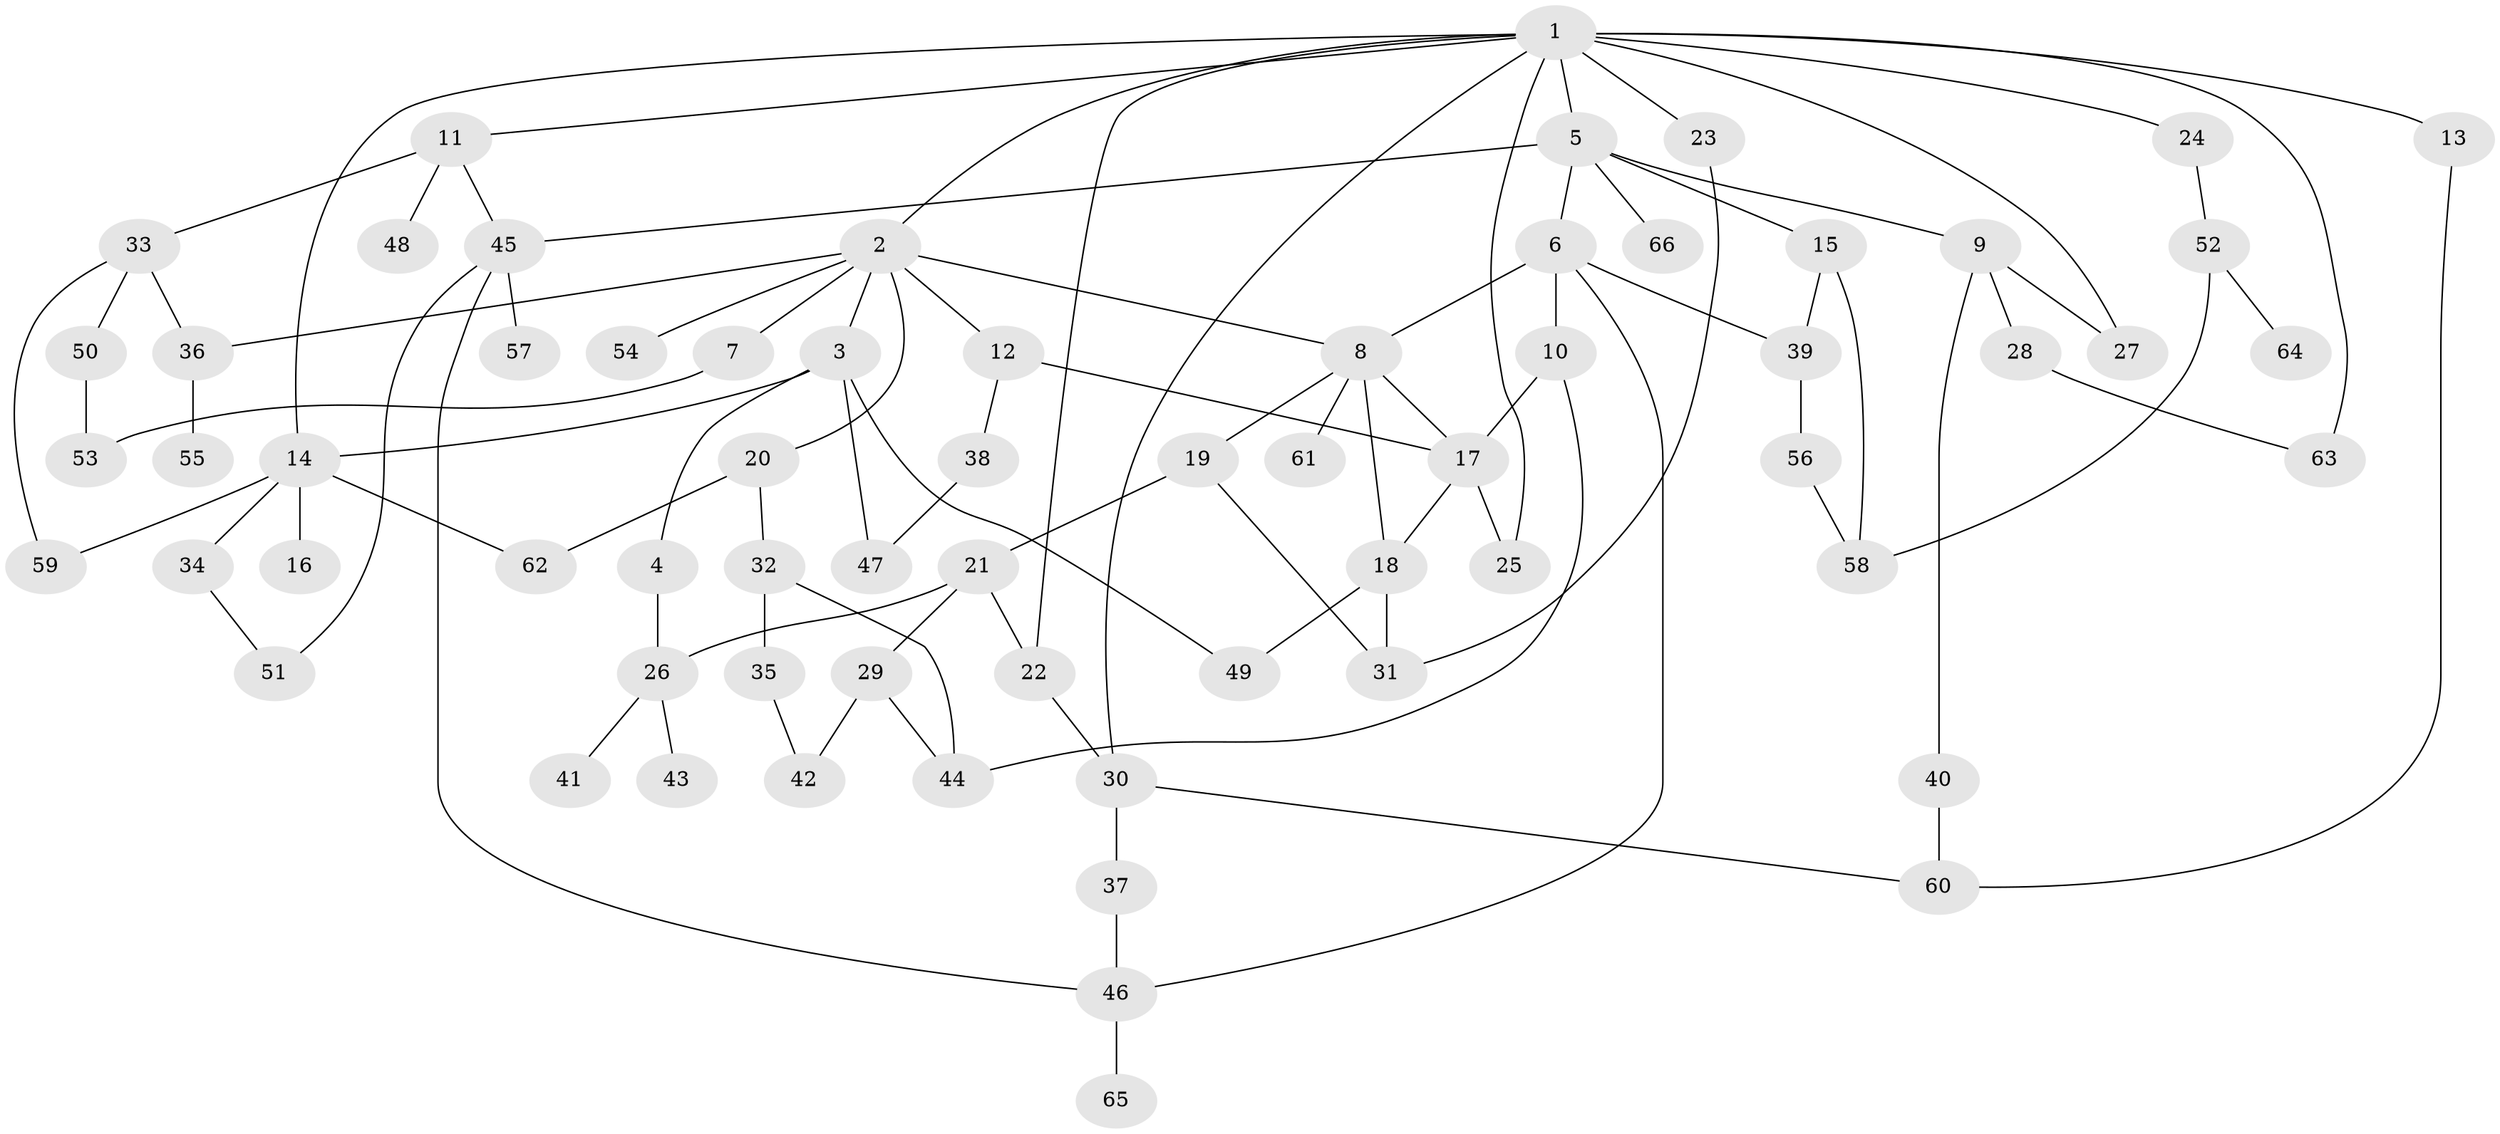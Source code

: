 // coarse degree distribution, {17: 0.022727272727272728, 5: 0.11363636363636363, 4: 0.13636363636363635, 7: 0.045454545454545456, 2: 0.2727272727272727, 3: 0.22727272727272727, 1: 0.18181818181818182}
// Generated by graph-tools (version 1.1) at 2025/51/02/27/25 19:51:36]
// undirected, 66 vertices, 96 edges
graph export_dot {
graph [start="1"]
  node [color=gray90,style=filled];
  1;
  2;
  3;
  4;
  5;
  6;
  7;
  8;
  9;
  10;
  11;
  12;
  13;
  14;
  15;
  16;
  17;
  18;
  19;
  20;
  21;
  22;
  23;
  24;
  25;
  26;
  27;
  28;
  29;
  30;
  31;
  32;
  33;
  34;
  35;
  36;
  37;
  38;
  39;
  40;
  41;
  42;
  43;
  44;
  45;
  46;
  47;
  48;
  49;
  50;
  51;
  52;
  53;
  54;
  55;
  56;
  57;
  58;
  59;
  60;
  61;
  62;
  63;
  64;
  65;
  66;
  1 -- 2;
  1 -- 5;
  1 -- 11;
  1 -- 13;
  1 -- 22;
  1 -- 23;
  1 -- 24;
  1 -- 25;
  1 -- 30;
  1 -- 63;
  1 -- 14;
  1 -- 27;
  2 -- 3;
  2 -- 7;
  2 -- 8;
  2 -- 12;
  2 -- 20;
  2 -- 36;
  2 -- 54;
  3 -- 4;
  3 -- 14;
  3 -- 49;
  3 -- 47;
  4 -- 26;
  5 -- 6;
  5 -- 9;
  5 -- 15;
  5 -- 45;
  5 -- 66;
  6 -- 10;
  6 -- 39;
  6 -- 46;
  6 -- 8;
  7 -- 53;
  8 -- 17;
  8 -- 18;
  8 -- 19;
  8 -- 61;
  9 -- 27;
  9 -- 28;
  9 -- 40;
  10 -- 44;
  10 -- 17;
  11 -- 33;
  11 -- 48;
  11 -- 45;
  12 -- 38;
  12 -- 17;
  13 -- 60;
  14 -- 16;
  14 -- 34;
  14 -- 59;
  14 -- 62;
  15 -- 58;
  15 -- 39;
  17 -- 25;
  17 -- 18;
  18 -- 49;
  18 -- 31;
  19 -- 21;
  19 -- 31;
  20 -- 32;
  20 -- 62;
  21 -- 29;
  21 -- 22;
  21 -- 26;
  22 -- 30;
  23 -- 31;
  24 -- 52;
  26 -- 41;
  26 -- 43;
  28 -- 63;
  29 -- 42;
  29 -- 44;
  30 -- 37;
  30 -- 60;
  32 -- 35;
  32 -- 44;
  33 -- 50;
  33 -- 36;
  33 -- 59;
  34 -- 51;
  35 -- 42;
  36 -- 55;
  37 -- 46;
  38 -- 47;
  39 -- 56;
  40 -- 60;
  45 -- 46;
  45 -- 51;
  45 -- 57;
  46 -- 65;
  50 -- 53;
  52 -- 58;
  52 -- 64;
  56 -- 58;
}
